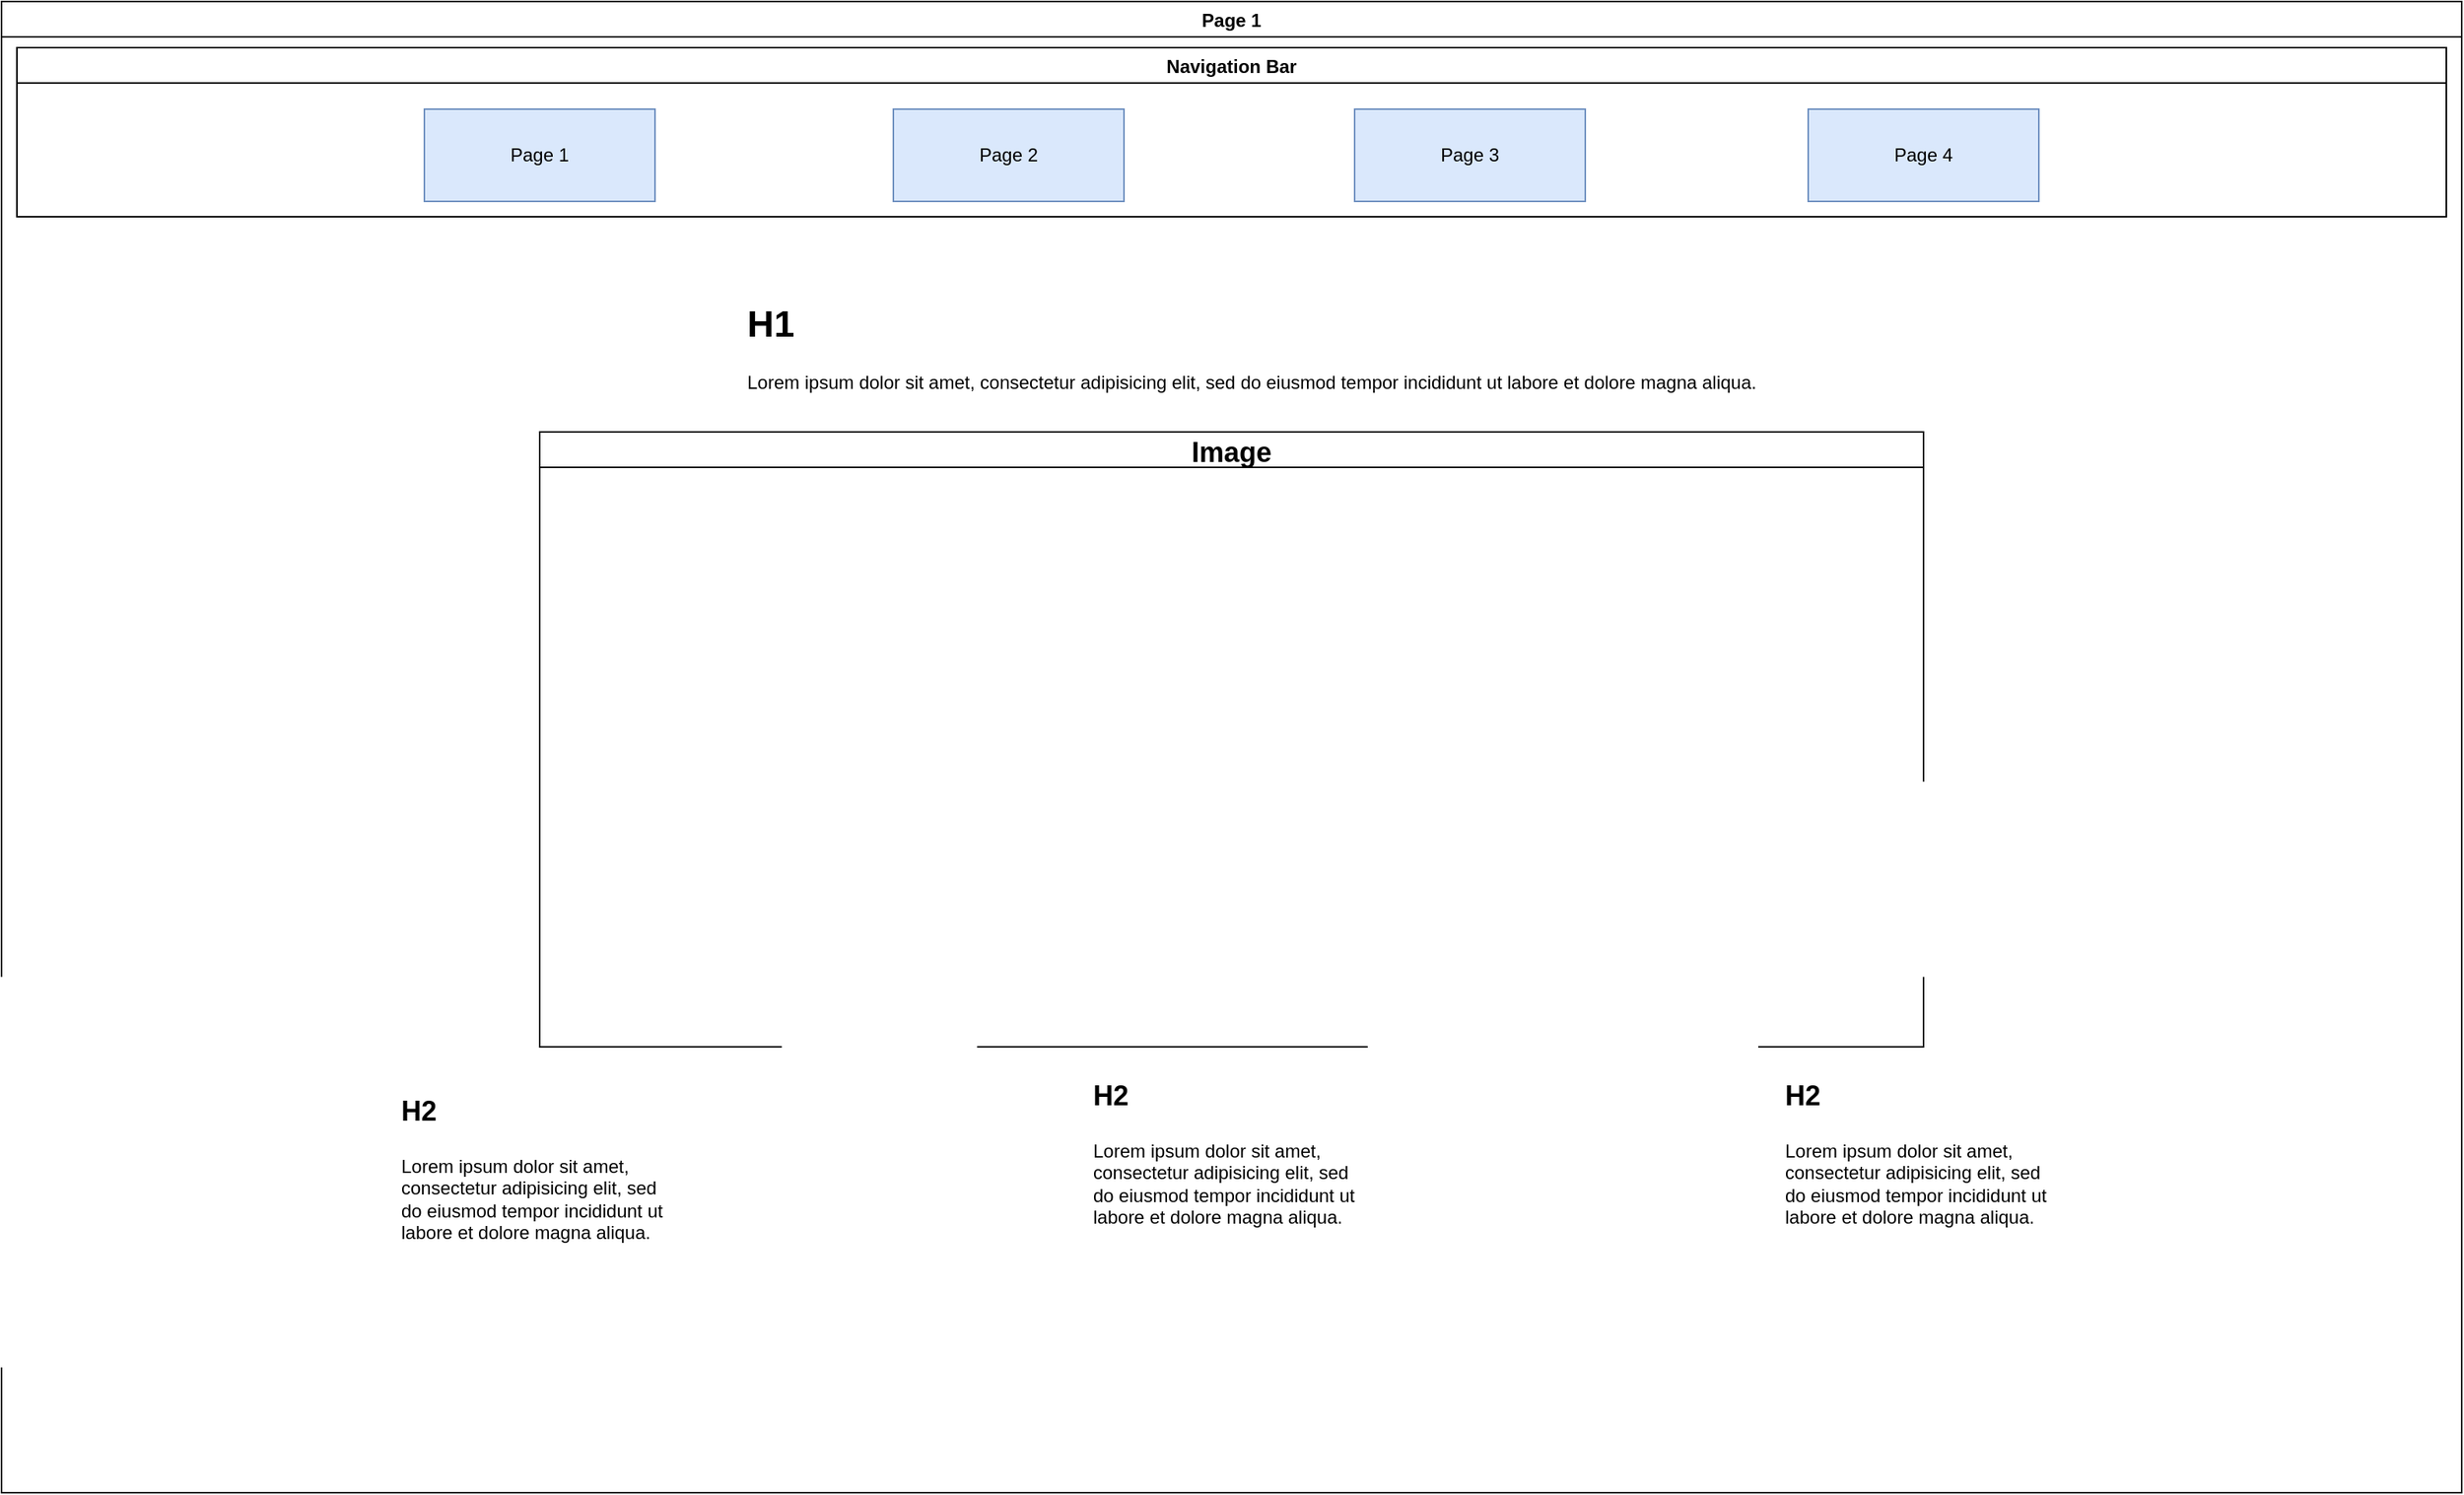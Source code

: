 <mxfile version="20.8.10" type="device" pages="4"><diagram id="AC1BPUDTcveEIB3bVJKI" name="Page-1"><mxGraphModel dx="2974" dy="1196" grid="1" gridSize="10" guides="1" tooltips="1" connect="1" arrows="1" fold="1" page="1" pageScale="1" pageWidth="900" pageHeight="1600" math="0" shadow="0"><root><mxCell id="0"/><mxCell id="1" parent="0"/><mxCell id="K0nGLvYlf-I0WaPrCYxZ-1" value="Page 1" style="swimlane;" parent="1" vertex="1"><mxGeometry x="-800" y="120" width="1600" height="970" as="geometry"/></mxCell><mxCell id="K0nGLvYlf-I0WaPrCYxZ-6" value="Navigation Bar" style="swimlane;" parent="K0nGLvYlf-I0WaPrCYxZ-1" vertex="1"><mxGeometry x="10" y="30" width="1580" height="110" as="geometry"/></mxCell><mxCell id="K0nGLvYlf-I0WaPrCYxZ-9" value="Page 1" style="rounded=0;whiteSpace=wrap;html=1;fillColor=#dae8fc;strokeColor=#6c8ebf;" parent="K0nGLvYlf-I0WaPrCYxZ-6" vertex="1"><mxGeometry x="265" y="40" width="150" height="60" as="geometry"/></mxCell><mxCell id="K0nGLvYlf-I0WaPrCYxZ-10" value="Page 2" style="rounded=0;whiteSpace=wrap;html=1;fillColor=#dae8fc;strokeColor=#6c8ebf;" parent="K0nGLvYlf-I0WaPrCYxZ-6" vertex="1"><mxGeometry x="570" y="40" width="150" height="60" as="geometry"/></mxCell><mxCell id="K0nGLvYlf-I0WaPrCYxZ-11" value="Page 3" style="rounded=0;whiteSpace=wrap;html=1;fillColor=#dae8fc;strokeColor=#6c8ebf;" parent="K0nGLvYlf-I0WaPrCYxZ-6" vertex="1"><mxGeometry x="870" y="40" width="150" height="60" as="geometry"/></mxCell><mxCell id="K0nGLvYlf-I0WaPrCYxZ-12" value="Page 4" style="rounded=0;whiteSpace=wrap;html=1;fillColor=#dae8fc;strokeColor=#6c8ebf;" parent="K0nGLvYlf-I0WaPrCYxZ-6" vertex="1"><mxGeometry x="1165" y="40" width="150" height="60" as="geometry"/></mxCell><mxCell id="K0nGLvYlf-I0WaPrCYxZ-13" value="&lt;h1&gt;H1&lt;/h1&gt;&lt;p&gt;Lorem ipsum dolor sit amet, consectetur adipisicing elit, sed do eiusmod tempor incididunt ut labore et dolore magna aliqua.&lt;/p&gt;" style="text;html=1;strokeColor=none;fillColor=none;spacing=5;spacingTop=-20;whiteSpace=wrap;overflow=hidden;rounded=0;" parent="K0nGLvYlf-I0WaPrCYxZ-1" vertex="1"><mxGeometry x="480" y="190" width="670" height="120" as="geometry"/></mxCell><mxCell id="K0nGLvYlf-I0WaPrCYxZ-15" value="&lt;h1&gt;&lt;font style=&quot;font-size: 18px;&quot;&gt;H2&lt;/font&gt;&lt;/h1&gt;&lt;p&gt;Lorem ipsum dolor sit amet, consectetur adipisicing elit, sed do eiusmod tempor incididunt ut labore et dolore magna aliqua.&lt;/p&gt;" style="text;html=1;strokeColor=none;fillColor=none;spacing=5;spacingTop=-20;whiteSpace=wrap;overflow=hidden;rounded=0;" parent="K0nGLvYlf-I0WaPrCYxZ-1" vertex="1"><mxGeometry x="255" y="700" width="190" height="120" as="geometry"/></mxCell><mxCell id="K0nGLvYlf-I0WaPrCYxZ-16" value="&lt;h1&gt;&lt;font style=&quot;font-size: 18px;&quot;&gt;H2&lt;/font&gt;&lt;/h1&gt;&lt;p&gt;Lorem ipsum dolor sit amet, consectetur adipisicing elit, sed do eiusmod tempor incididunt ut labore et dolore magna aliqua.&lt;/p&gt;" style="text;html=1;strokeColor=none;fillColor=none;spacing=5;spacingTop=-20;whiteSpace=wrap;overflow=hidden;rounded=0;" parent="K0nGLvYlf-I0WaPrCYxZ-1" vertex="1"><mxGeometry x="705" y="690" width="190" height="120" as="geometry"/></mxCell><mxCell id="K0nGLvYlf-I0WaPrCYxZ-17" value="&lt;h1&gt;&lt;font style=&quot;font-size: 18px;&quot;&gt;H2&lt;/font&gt;&lt;/h1&gt;&lt;p&gt;Lorem ipsum dolor sit amet, consectetur adipisicing elit, sed do eiusmod tempor incididunt ut labore et dolore magna aliqua.&lt;/p&gt;" style="text;html=1;strokeColor=none;fillColor=none;spacing=5;spacingTop=-20;whiteSpace=wrap;overflow=hidden;rounded=0;" parent="K0nGLvYlf-I0WaPrCYxZ-1" vertex="1"><mxGeometry x="1155" y="690" width="190" height="120" as="geometry"/></mxCell><mxCell id="K0nGLvYlf-I0WaPrCYxZ-18" value="Image" style="swimlane;fontSize=18;" parent="K0nGLvYlf-I0WaPrCYxZ-1" vertex="1"><mxGeometry x="350" y="280" width="900" height="400" as="geometry"/></mxCell></root></mxGraphModel></diagram><diagram id="H1x29JbuU6hNDoNp-dsN" name="Page-2"><mxGraphModel dx="2074" dy="1196" grid="1" gridSize="10" guides="1" tooltips="1" connect="1" arrows="1" fold="1" page="1" pageScale="1" pageWidth="900" pageHeight="1600" math="0" shadow="0"><root><mxCell id="0"/><mxCell id="1" parent="0"/><mxCell id="8PMNTncWBPBaWvogbPl8-1" value="Page 2" style="swimlane;" vertex="1" parent="1"><mxGeometry x="100" y="560" width="1600" height="970" as="geometry"/></mxCell><mxCell id="8PMNTncWBPBaWvogbPl8-2" value="Navigation Bar" style="swimlane;" vertex="1" parent="8PMNTncWBPBaWvogbPl8-1"><mxGeometry x="10" y="30" width="1580" height="110" as="geometry"/></mxCell><mxCell id="8PMNTncWBPBaWvogbPl8-3" value="Page 1" style="rounded=0;whiteSpace=wrap;html=1;fillColor=#dae8fc;strokeColor=#6c8ebf;" vertex="1" parent="8PMNTncWBPBaWvogbPl8-2"><mxGeometry x="265" y="40" width="150" height="60" as="geometry"/></mxCell><mxCell id="8PMNTncWBPBaWvogbPl8-4" value="Page 2" style="rounded=0;whiteSpace=wrap;html=1;fillColor=#dae8fc;strokeColor=#6c8ebf;" vertex="1" parent="8PMNTncWBPBaWvogbPl8-2"><mxGeometry x="570" y="40" width="150" height="60" as="geometry"/></mxCell><mxCell id="8PMNTncWBPBaWvogbPl8-5" value="Page 3" style="rounded=0;whiteSpace=wrap;html=1;fillColor=#dae8fc;strokeColor=#6c8ebf;" vertex="1" parent="8PMNTncWBPBaWvogbPl8-2"><mxGeometry x="870" y="40" width="150" height="60" as="geometry"/></mxCell><mxCell id="8PMNTncWBPBaWvogbPl8-6" value="Page 4" style="rounded=0;whiteSpace=wrap;html=1;fillColor=#dae8fc;strokeColor=#6c8ebf;" vertex="1" parent="8PMNTncWBPBaWvogbPl8-2"><mxGeometry x="1165" y="40" width="150" height="60" as="geometry"/></mxCell><mxCell id="8PMNTncWBPBaWvogbPl8-7" value="fieldset" style="swimlane;fontSize=18;" vertex="1" parent="8PMNTncWBPBaWvogbPl8-1"><mxGeometry x="280" y="190" width="1040" height="720" as="geometry"/></mxCell><mxCell id="8PMNTncWBPBaWvogbPl8-8" value="Submit button" style="rounded=1;whiteSpace=wrap;html=1;fontSize=18;" vertex="1" parent="8PMNTncWBPBaWvogbPl8-7"><mxGeometry x="460" y="630" width="120" height="60" as="geometry"/></mxCell><mxCell id="8PMNTncWBPBaWvogbPl8-9" value="Vertical Container" style="swimlane;fontSize=18;" vertex="1" parent="8PMNTncWBPBaWvogbPl8-7"><mxGeometry x="270" y="70" width="500" height="105" as="geometry"/></mxCell><mxCell id="8PMNTncWBPBaWvogbPl8-10" value="text input" style="rounded=0;whiteSpace=wrap;html=1;fontSize=18;" vertex="1" parent="8PMNTncWBPBaWvogbPl8-9"><mxGeometry x="140" y="37.5" width="250" height="45" as="geometry"/></mxCell><mxCell id="8PMNTncWBPBaWvogbPl8-11" value="Vertical Container" style="swimlane;fontSize=18;" vertex="1" parent="8PMNTncWBPBaWvogbPl8-7"><mxGeometry x="270" y="220" width="500" height="105" as="geometry"/></mxCell><mxCell id="8PMNTncWBPBaWvogbPl8-12" value="text input" style="rounded=0;whiteSpace=wrap;html=1;fontSize=18;" vertex="1" parent="8PMNTncWBPBaWvogbPl8-11"><mxGeometry x="140" y="37.5" width="250" height="45" as="geometry"/></mxCell><mxCell id="8PMNTncWBPBaWvogbPl8-13" value="label" style="text;html=1;align=center;verticalAlign=middle;resizable=0;points=[];autosize=1;strokeColor=none;fillColor=none;fontSize=18;" vertex="1" parent="8PMNTncWBPBaWvogbPl8-11"><mxGeometry x="45" y="45" width="50" height="30" as="geometry"/></mxCell><mxCell id="8PMNTncWBPBaWvogbPl8-14" value="Vertical Container" style="swimlane;fontSize=18;" vertex="1" parent="8PMNTncWBPBaWvogbPl8-7"><mxGeometry x="270" y="360" width="500" height="105" as="geometry"/></mxCell><mxCell id="8PMNTncWBPBaWvogbPl8-15" value="text input" style="rounded=0;whiteSpace=wrap;html=1;fontSize=18;" vertex="1" parent="8PMNTncWBPBaWvogbPl8-14"><mxGeometry x="140" y="37.5" width="250" height="45" as="geometry"/></mxCell><mxCell id="8PMNTncWBPBaWvogbPl8-16" value="label" style="text;html=1;align=center;verticalAlign=middle;resizable=0;points=[];autosize=1;strokeColor=none;fillColor=none;fontSize=18;" vertex="1" parent="8PMNTncWBPBaWvogbPl8-14"><mxGeometry x="45" y="45" width="50" height="30" as="geometry"/></mxCell><mxCell id="8PMNTncWBPBaWvogbPl8-17" value="Vertical Container" style="swimlane;fontSize=18;" vertex="1" parent="8PMNTncWBPBaWvogbPl8-7"><mxGeometry x="270" y="480" width="500" height="140" as="geometry"/></mxCell><mxCell id="8PMNTncWBPBaWvogbPl8-18" value="textarea" style="rounded=0;whiteSpace=wrap;html=1;fontSize=18;" vertex="1" parent="8PMNTncWBPBaWvogbPl8-17"><mxGeometry x="140" y="45" width="255" height="50" as="geometry"/></mxCell><mxCell id="8PMNTncWBPBaWvogbPl8-19" value="label" style="text;html=1;align=center;verticalAlign=middle;resizable=0;points=[];autosize=1;strokeColor=none;fillColor=none;fontSize=18;" vertex="1" parent="8PMNTncWBPBaWvogbPl8-17"><mxGeometry x="45" y="65" width="50" height="30" as="geometry"/></mxCell></root></mxGraphModel></diagram><diagram id="qr2db-D8YiQu-NbFXTkD" name="Page-3"><mxGraphModel dx="2074" dy="1196" grid="1" gridSize="10" guides="1" tooltips="1" connect="1" arrows="1" fold="1" page="1" pageScale="1" pageWidth="900" pageHeight="1600" math="0" shadow="0"><root><mxCell id="0"/><mxCell id="1" parent="0"/><mxCell id="YVAVSLUXgj7voATIyTKt-1" value="Page 3" style="swimlane;" vertex="1" parent="1"><mxGeometry x="100" y="80" width="1600" height="970" as="geometry"/></mxCell><mxCell id="YVAVSLUXgj7voATIyTKt-2" value="Navigation Bar" style="swimlane;" vertex="1" parent="YVAVSLUXgj7voATIyTKt-1"><mxGeometry x="10" y="30" width="1580" height="110" as="geometry"/></mxCell><mxCell id="YVAVSLUXgj7voATIyTKt-3" value="Page 1" style="rounded=0;whiteSpace=wrap;html=1;fillColor=#dae8fc;strokeColor=#6c8ebf;" vertex="1" parent="YVAVSLUXgj7voATIyTKt-2"><mxGeometry x="265" y="40" width="150" height="60" as="geometry"/></mxCell><mxCell id="YVAVSLUXgj7voATIyTKt-4" value="Page 2" style="rounded=0;whiteSpace=wrap;html=1;fillColor=#dae8fc;strokeColor=#6c8ebf;" vertex="1" parent="YVAVSLUXgj7voATIyTKt-2"><mxGeometry x="570" y="40" width="150" height="60" as="geometry"/></mxCell><mxCell id="YVAVSLUXgj7voATIyTKt-5" value="Page 3" style="rounded=0;whiteSpace=wrap;html=1;fillColor=#dae8fc;strokeColor=#6c8ebf;" vertex="1" parent="YVAVSLUXgj7voATIyTKt-2"><mxGeometry x="870" y="40" width="150" height="60" as="geometry"/></mxCell><mxCell id="YVAVSLUXgj7voATIyTKt-6" value="Page 4" style="rounded=0;whiteSpace=wrap;html=1;fillColor=#dae8fc;strokeColor=#6c8ebf;" vertex="1" parent="YVAVSLUXgj7voATIyTKt-2"><mxGeometry x="1165" y="40" width="150" height="60" as="geometry"/></mxCell><mxCell id="YVAVSLUXgj7voATIyTKt-7" value="&lt;h1&gt;H1&lt;/h1&gt;&lt;p&gt;Lorem ipsum dolor sit amet, consectetur adipisicing elit, sed do eiusmod tempor incididunt ut labore et dolore magna aliqua.&lt;/p&gt;" style="text;html=1;strokeColor=none;fillColor=none;spacing=5;spacingTop=-20;whiteSpace=wrap;overflow=hidden;rounded=0;" vertex="1" parent="YVAVSLUXgj7voATIyTKt-1"><mxGeometry x="480" y="190" width="670" height="120" as="geometry"/></mxCell><mxCell id="YVAVSLUXgj7voATIyTKt-8" value="unordered list" style="swimlane;fontSize=18;" vertex="1" parent="YVAVSLUXgj7voATIyTKt-1"><mxGeometry x="500" y="310" width="600" height="440" as="geometry"/></mxCell><mxCell id="YVAVSLUXgj7voATIyTKt-9" value="link to other website" style="rounded=1;whiteSpace=wrap;html=1;fontSize=18;fillColor=#dae8fc;strokeColor=#6c8ebf;" vertex="1" parent="YVAVSLUXgj7voATIyTKt-8"><mxGeometry x="95" y="52.5" width="425" height="47.5" as="geometry"/></mxCell><mxCell id="YVAVSLUXgj7voATIyTKt-10" value="link to other website" style="rounded=1;whiteSpace=wrap;html=1;fontSize=18;fillColor=#dae8fc;strokeColor=#6c8ebf;" vertex="1" parent="YVAVSLUXgj7voATIyTKt-8"><mxGeometry x="95" y="130" width="425" height="47.5" as="geometry"/></mxCell><mxCell id="YVAVSLUXgj7voATIyTKt-11" value="link to other website" style="rounded=1;whiteSpace=wrap;html=1;fontSize=18;fillColor=#dae8fc;strokeColor=#6c8ebf;" vertex="1" parent="YVAVSLUXgj7voATIyTKt-8"><mxGeometry x="95" y="210" width="425" height="47.5" as="geometry"/></mxCell><mxCell id="YVAVSLUXgj7voATIyTKt-12" value="link to other website" style="rounded=1;whiteSpace=wrap;html=1;fontSize=18;fillColor=#dae8fc;strokeColor=#6c8ebf;" vertex="1" parent="YVAVSLUXgj7voATIyTKt-8"><mxGeometry x="95" y="290" width="425" height="47.5" as="geometry"/></mxCell><mxCell id="YVAVSLUXgj7voATIyTKt-13" value="link to other website" style="rounded=1;whiteSpace=wrap;html=1;fontSize=18;fillColor=#dae8fc;strokeColor=#6c8ebf;" vertex="1" parent="YVAVSLUXgj7voATIyTKt-8"><mxGeometry x="95" y="370" width="425" height="47.5" as="geometry"/></mxCell></root></mxGraphModel></diagram><diagram id="2dugQti0XjNQDgW5PdxS" name="Page-4"><mxGraphModel dx="2074" dy="1196" grid="1" gridSize="10" guides="1" tooltips="1" connect="1" arrows="1" fold="1" page="1" pageScale="1" pageWidth="900" pageHeight="1600" math="0" shadow="0"><root><mxCell id="0"/><mxCell id="1" parent="0"/><mxCell id="qBcU9iNM6UqCnzZUs500-1" value="Page 4" style="swimlane;" vertex="1" parent="1"><mxGeometry x="100" y="80" width="1600" height="970" as="geometry"/></mxCell><mxCell id="qBcU9iNM6UqCnzZUs500-2" value="Navigation Bar" style="swimlane;" vertex="1" parent="qBcU9iNM6UqCnzZUs500-1"><mxGeometry x="10" y="30" width="1580" height="110" as="geometry"/></mxCell><mxCell id="qBcU9iNM6UqCnzZUs500-3" value="Page 1" style="rounded=0;whiteSpace=wrap;html=1;fillColor=#dae8fc;strokeColor=#6c8ebf;" vertex="1" parent="qBcU9iNM6UqCnzZUs500-2"><mxGeometry x="265" y="40" width="150" height="60" as="geometry"/></mxCell><mxCell id="qBcU9iNM6UqCnzZUs500-4" value="Page 2" style="rounded=0;whiteSpace=wrap;html=1;fillColor=#dae8fc;strokeColor=#6c8ebf;" vertex="1" parent="qBcU9iNM6UqCnzZUs500-2"><mxGeometry x="570" y="40" width="150" height="60" as="geometry"/></mxCell><mxCell id="qBcU9iNM6UqCnzZUs500-5" value="Page 3" style="rounded=0;whiteSpace=wrap;html=1;fillColor=#dae8fc;strokeColor=#6c8ebf;" vertex="1" parent="qBcU9iNM6UqCnzZUs500-2"><mxGeometry x="870" y="40" width="150" height="60" as="geometry"/></mxCell><mxCell id="qBcU9iNM6UqCnzZUs500-6" value="Page 4" style="rounded=0;whiteSpace=wrap;html=1;fillColor=#dae8fc;strokeColor=#6c8ebf;" vertex="1" parent="qBcU9iNM6UqCnzZUs500-2"><mxGeometry x="1165" y="40" width="150" height="60" as="geometry"/></mxCell><mxCell id="qBcU9iNM6UqCnzZUs500-7" value="&lt;h1&gt;H1&lt;/h1&gt;&lt;p&gt;Lorem ipsum dolor sit amet, consectetur adipisicing elit, sed do eiusmod tempor incididunt ut labore et dolore magna aliqua.&lt;/p&gt;" style="text;html=1;strokeColor=none;fillColor=none;spacing=5;spacingTop=-20;whiteSpace=wrap;overflow=hidden;rounded=0;" vertex="1" parent="qBcU9iNM6UqCnzZUs500-1"><mxGeometry x="480" y="190" width="670" height="120" as="geometry"/></mxCell><mxCell id="qBcU9iNM6UqCnzZUs500-8" value="image grid 3x2" style="swimlane;fontSize=18;" vertex="1" parent="qBcU9iNM6UqCnzZUs500-1"><mxGeometry x="280" y="280" width="1070" height="630" as="geometry"/></mxCell><mxCell id="qBcU9iNM6UqCnzZUs500-9" value="Image" style="rounded=0;whiteSpace=wrap;html=1;fontSize=18;fillColor=#dae8fc;strokeColor=#6c8ebf;" vertex="1" parent="qBcU9iNM6UqCnzZUs500-8"><mxGeometry x="20" y="90" width="320" height="177" as="geometry"/></mxCell><mxCell id="qBcU9iNM6UqCnzZUs500-10" value="Image" style="rounded=0;whiteSpace=wrap;html=1;fontSize=18;fillColor=#dae8fc;strokeColor=#6c8ebf;" vertex="1" parent="qBcU9iNM6UqCnzZUs500-8"><mxGeometry x="375" y="90" width="320" height="177" as="geometry"/></mxCell><mxCell id="qBcU9iNM6UqCnzZUs500-11" value="Image" style="rounded=0;whiteSpace=wrap;html=1;fontSize=18;fillColor=#dae8fc;strokeColor=#6c8ebf;" vertex="1" parent="qBcU9iNM6UqCnzZUs500-8"><mxGeometry x="730" y="90" width="320" height="177" as="geometry"/></mxCell><mxCell id="qBcU9iNM6UqCnzZUs500-12" value="Image" style="rounded=0;whiteSpace=wrap;html=1;fontSize=18;fillColor=#dae8fc;strokeColor=#6c8ebf;" vertex="1" parent="qBcU9iNM6UqCnzZUs500-8"><mxGeometry x="20" y="360" width="320" height="177" as="geometry"/></mxCell><mxCell id="qBcU9iNM6UqCnzZUs500-13" value="Image" style="rounded=0;whiteSpace=wrap;html=1;fontSize=18;fillColor=#dae8fc;strokeColor=#6c8ebf;" vertex="1" parent="qBcU9iNM6UqCnzZUs500-8"><mxGeometry x="375" y="360" width="320" height="177" as="geometry"/></mxCell><mxCell id="qBcU9iNM6UqCnzZUs500-14" value="Image" style="rounded=0;whiteSpace=wrap;html=1;fontSize=18;fillColor=#dae8fc;strokeColor=#6c8ebf;" vertex="1" parent="qBcU9iNM6UqCnzZUs500-8"><mxGeometry x="730" y="360" width="320" height="177" as="geometry"/></mxCell><mxCell id="qBcU9iNM6UqCnzZUs500-15" value="&lt;font color=&quot;#ff33ff&quot;&gt;image links to source IN A NEW WINDOW&lt;/font&gt;" style="text;html=1;align=center;verticalAlign=middle;resizable=0;points=[];autosize=1;strokeColor=none;fillColor=none;fontSize=18;" vertex="1" parent="qBcU9iNM6UqCnzZUs500-8"><mxGeometry x="360" y="300" width="350" height="30" as="geometry"/></mxCell></root></mxGraphModel></diagram></mxfile>